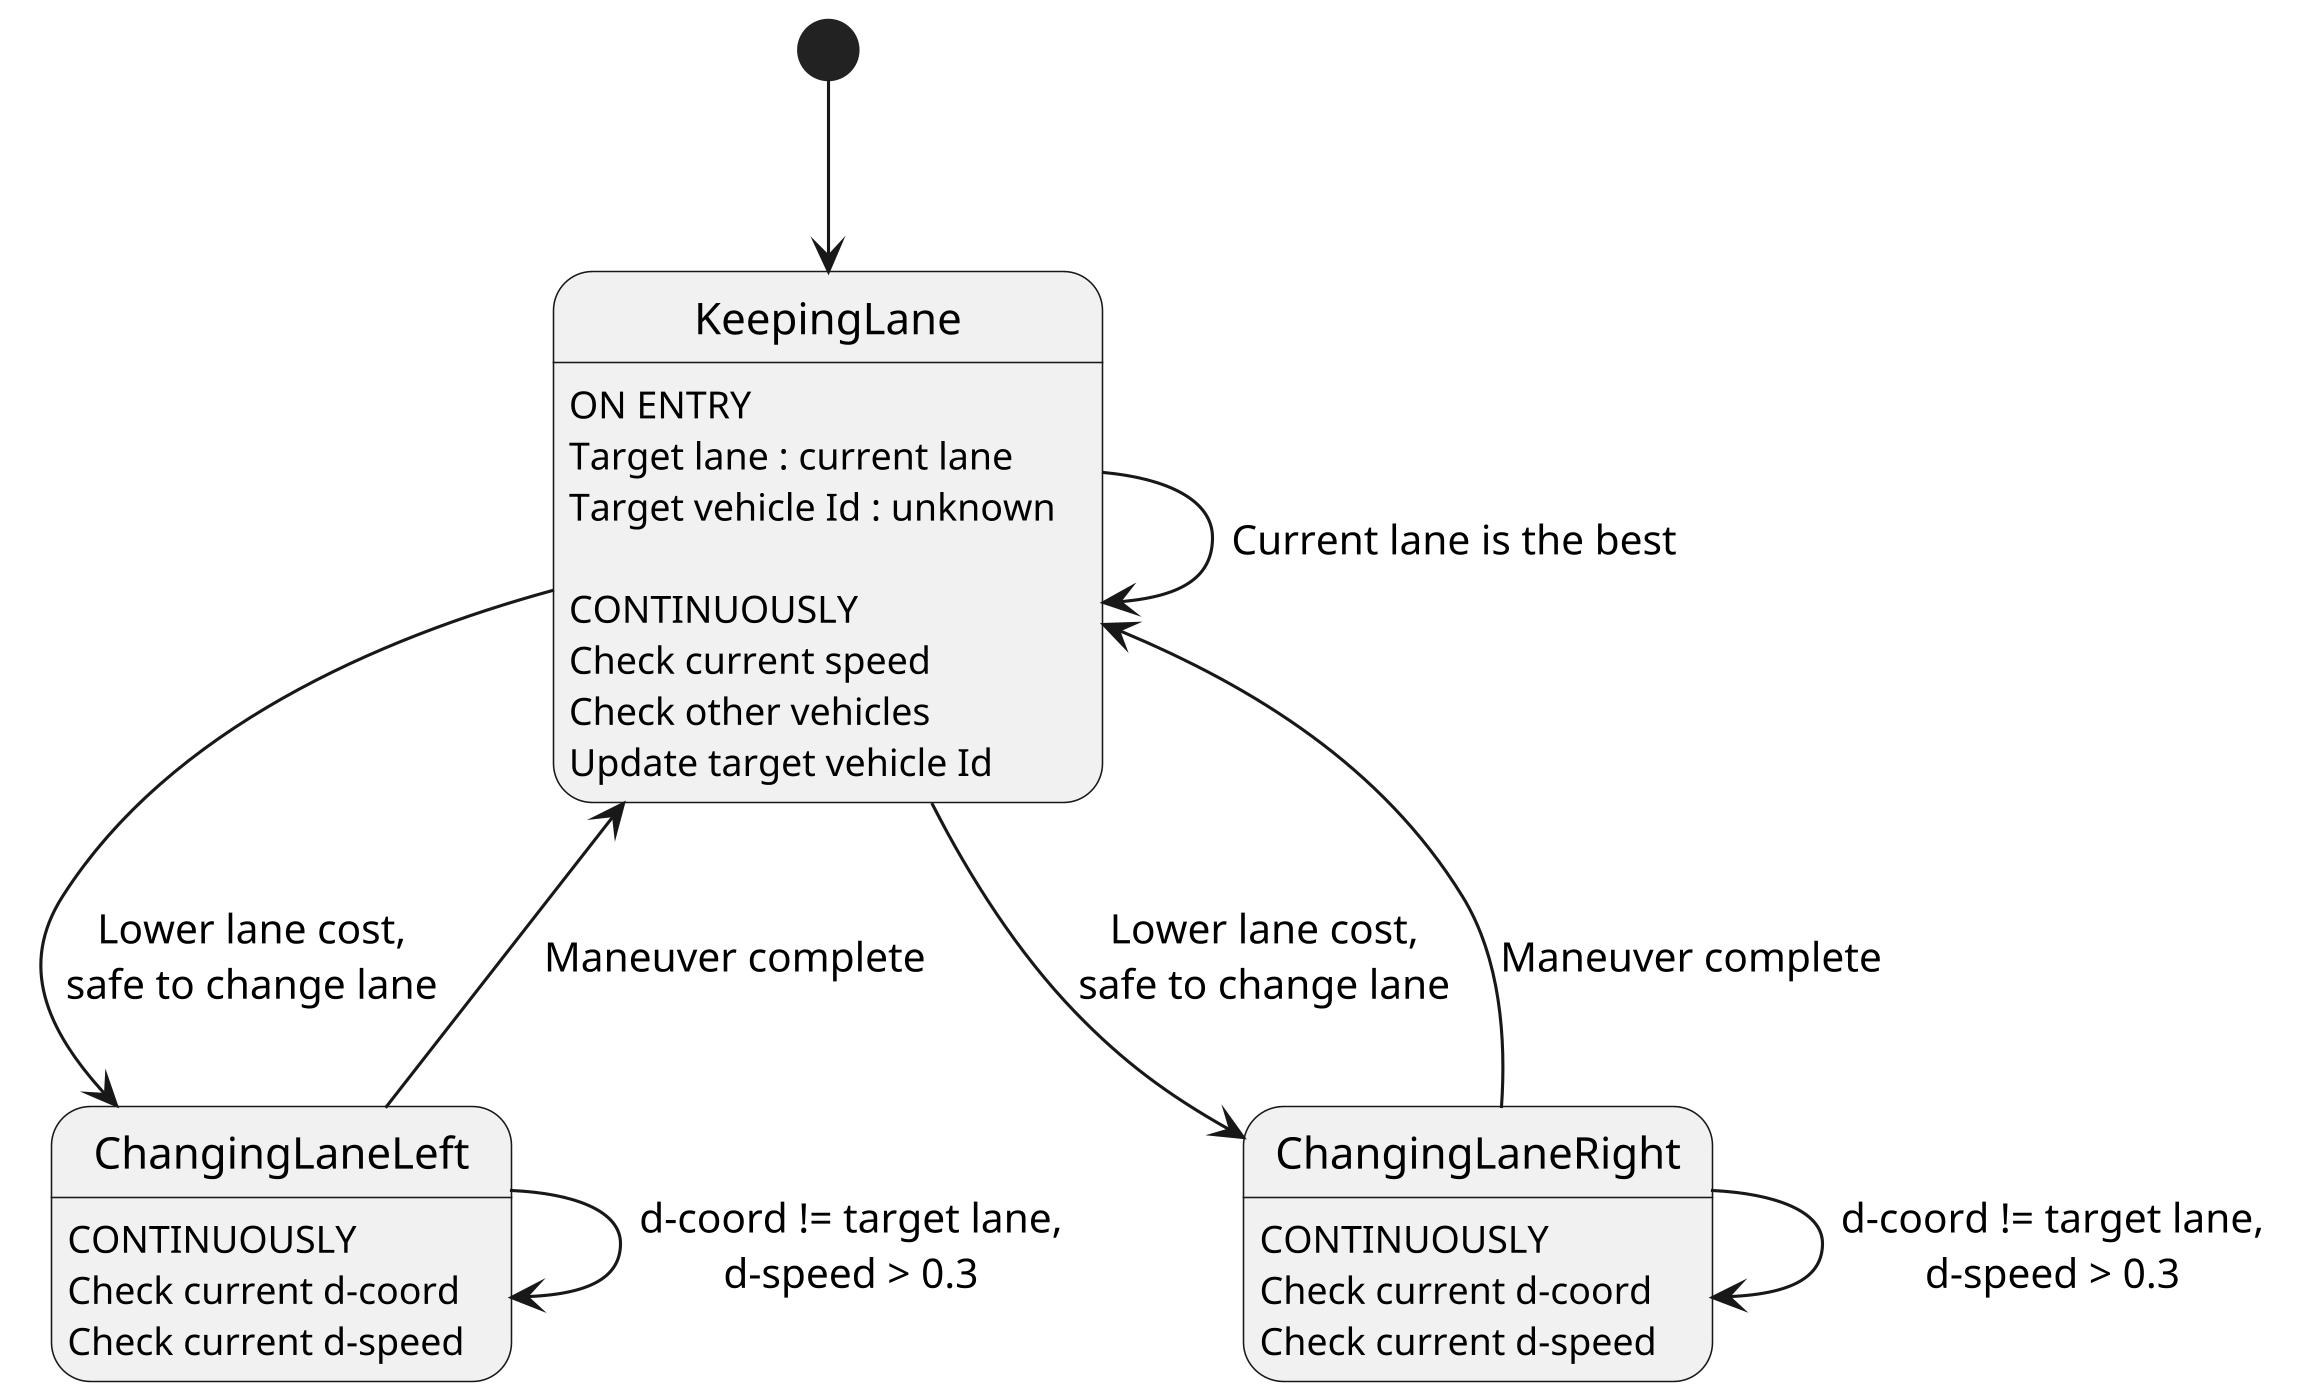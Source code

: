 @startuml
skinparam dpi 300

[*] --> KeepingLane

KeepingLane : ON ENTRY
KeepingLane : Target lane : current lane
KeepingLane : Target vehicle Id : unknown
KeepingLane :
KeepingLane : CONTINUOUSLY
KeepingLane : Check current speed
KeepingLane : Check other vehicles
KeepingLane : Update target vehicle Id
KeepingLane --> ChangingLaneLeft : Lower lane cost,\nsafe to change lane
KeepingLane --> ChangingLaneRight : Lower lane cost,\nsafe to change lane
KeepingLane --> KeepingLane : Current lane is the best

ChangingLaneLeft : CONTINUOUSLY
ChangingLaneLeft : Check current d-coord
ChangingLaneLeft : Check current d-speed
ChangingLaneLeft --> ChangingLaneLeft : d-coord != target lane,\nd-speed > 0.3
ChangingLaneLeft --> KeepingLane : Maneuver complete

ChangingLaneRight : CONTINUOUSLY
ChangingLaneRight : Check current d-coord
ChangingLaneRight : Check current d-speed
ChangingLaneRight --> ChangingLaneRight : d-coord != target lane,\nd-speed > 0.3
ChangingLaneRight --> KeepingLane : Maneuver complete

@enduml

